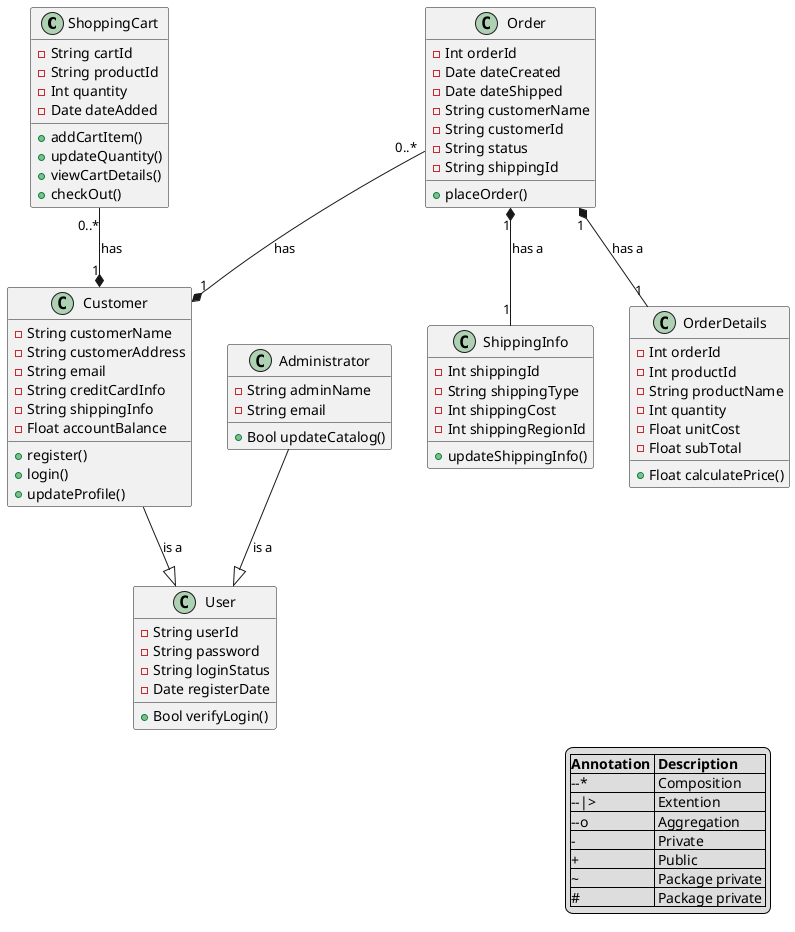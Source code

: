 @startuml

ShoppingCart "0..*"--*"1" Customer: has
Order "0..*"--*"1" Customer: has
Order "1"*--"1" ShippingInfo: has a
Order "1"*--"1" OrderDetails: has a
Customer --|> User: is a
Administrator --|> User: is a

class ShoppingCart{
    -String cartId
    -String productId
    -Int quantity
    -Date dateAdded
    +addCartItem()
    +updateQuantity()
    +viewCartDetails()
    +checkOut()
}

class Customer {
    -String customerName
    -String customerAddress
    -String email
    -String creditCardInfo
    -String shippingInfo
    -Float accountBalance
    +register()
    +login()
    +updateProfile()

}

class User {
    -String userId
    -String password 
    -String loginStatus
    -Date registerDate
    +Bool verifyLogin()
}

class Order {
    -Int orderId 
    -Date dateCreated
    -Date dateShipped
    -String customerName
    -String customerId
    -String status
    -String shippingId
    +placeOrder()
}

class ShippingInfo {
    -Int shippingId
    -String shippingType
    -Int shippingCost
    -Int shippingRegionId
    +updateShippingInfo()
}

class OrderDetails {
    -Int orderId 
    -Int productId
    -String productName 
    -Int quantity
    -Float unitCost 
    -Float subTotal
    +Float calculatePrice()
}

class Administrator {
    -String adminName 
    -String email
    +Bool updateCatalog()
}

legend right
|=Annotation |= Description |
|--*| Composition |
|--\|>| Extention |
|--o| Aggregation |
|-| Private |
|+| Public |
|~| Package private |
|#| Package private |
endlegend


@enduml
